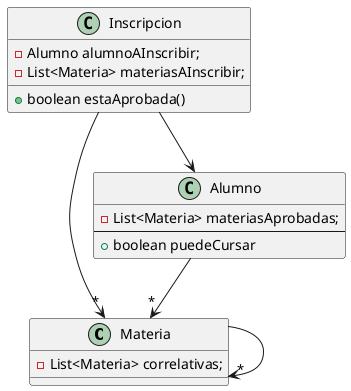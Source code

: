 @startuml

class Materia {
    - List<Materia> correlativas;
}

class Alumno {
    - List<Materia> materiasAprobadas;
--
    +boolean puedeCursar
}

class Inscripcion {
    - Alumno alumnoAInscribir;
    - List<Materia> materiasAInscribir;

    + boolean estaAprobada()
}

Inscripcion --> Alumno
Inscripcion -->"*" Materia
Materia -->"*" Materia
Alumno -->"*" Materia

@enduml